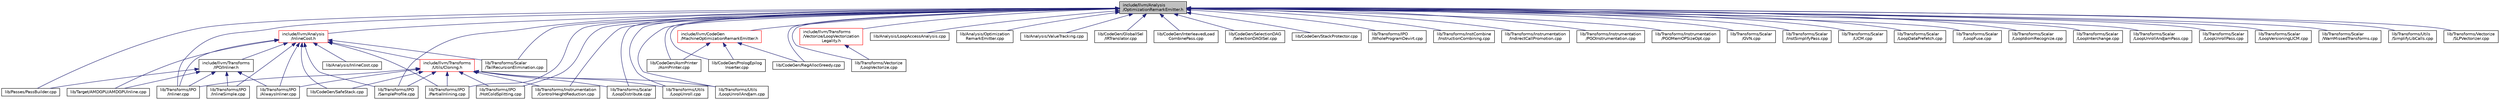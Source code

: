 digraph "include/llvm/Analysis/OptimizationRemarkEmitter.h"
{
 // LATEX_PDF_SIZE
  bgcolor="transparent";
  edge [fontname="Helvetica",fontsize="10",labelfontname="Helvetica",labelfontsize="10"];
  node [fontname="Helvetica",fontsize="10",shape="box"];
  Node1 [label="include/llvm/Analysis\l/OptimizationRemarkEmitter.h",height=0.2,width=0.4,color="black", fillcolor="grey75", style="filled", fontcolor="black",tooltip=" "];
  Node1 -> Node2 [dir="back",color="midnightblue",fontsize="10",style="solid",fontname="Helvetica"];
  Node2 [label="include/llvm/Analysis\l/InlineCost.h",height=0.2,width=0.4,color="red",URL="$InlineCost_8h.html",tooltip=" "];
  Node2 -> Node3 [dir="back",color="midnightblue",fontsize="10",style="solid",fontname="Helvetica"];
  Node3 [label="include/llvm/Transforms\l/IPO/Inliner.h",height=0.2,width=0.4,color="black",URL="$Inliner_8h.html",tooltip=" "];
  Node3 -> Node4 [dir="back",color="midnightblue",fontsize="10",style="solid",fontname="Helvetica"];
  Node4 [label="lib/Passes/PassBuilder.cpp",height=0.2,width=0.4,color="black",URL="$PassBuilder_8cpp.html",tooltip="This file provides the implementation of the PassBuilder based on our static pass registry as well as..."];
  Node3 -> Node5 [dir="back",color="midnightblue",fontsize="10",style="solid",fontname="Helvetica"];
  Node5 [label="lib/Target/AMDGPU/AMDGPUInline.cpp",height=0.2,width=0.4,color="black",URL="$AMDGPUInline_8cpp.html",tooltip="This is AMDGPU specific replacement of the standard inliner."];
  Node3 -> Node6 [dir="back",color="midnightblue",fontsize="10",style="solid",fontname="Helvetica"];
  Node6 [label="lib/Transforms/IPO\l/AlwaysInliner.cpp",height=0.2,width=0.4,color="black",URL="$AlwaysInliner_8cpp.html",tooltip=" "];
  Node3 -> Node7 [dir="back",color="midnightblue",fontsize="10",style="solid",fontname="Helvetica"];
  Node7 [label="lib/Transforms/IPO\l/InlineSimple.cpp",height=0.2,width=0.4,color="black",URL="$InlineSimple_8cpp.html",tooltip=" "];
  Node3 -> Node8 [dir="back",color="midnightblue",fontsize="10",style="solid",fontname="Helvetica"];
  Node8 [label="lib/Transforms/IPO\l/Inliner.cpp",height=0.2,width=0.4,color="black",URL="$Inliner_8cpp.html",tooltip=" "];
  Node2 -> Node9 [dir="back",color="midnightblue",fontsize="10",style="solid",fontname="Helvetica"];
  Node9 [label="include/llvm/Transforms\l/Utils/Cloning.h",height=0.2,width=0.4,color="red",URL="$Cloning_8h.html",tooltip=" "];
  Node9 -> Node10 [dir="back",color="midnightblue",fontsize="10",style="solid",fontname="Helvetica"];
  Node10 [label="lib/CodeGen/SafeStack.cpp",height=0.2,width=0.4,color="black",URL="$SafeStack_8cpp.html",tooltip=" "];
  Node9 -> Node6 [dir="back",color="midnightblue",fontsize="10",style="solid",fontname="Helvetica"];
  Node9 -> Node20 [dir="back",color="midnightblue",fontsize="10",style="solid",fontname="Helvetica"];
  Node20 [label="lib/Transforms/IPO\l/HotColdSplitting.cpp",height=0.2,width=0.4,color="black",URL="$HotColdSplitting_8cpp.html",tooltip="The goal of hot/cold splitting is to improve the memory locality of code."];
  Node9 -> Node8 [dir="back",color="midnightblue",fontsize="10",style="solid",fontname="Helvetica"];
  Node9 -> Node21 [dir="back",color="midnightblue",fontsize="10",style="solid",fontname="Helvetica"];
  Node21 [label="lib/Transforms/IPO\l/PartialInlining.cpp",height=0.2,width=0.4,color="black",URL="$PartialInlining_8cpp.html",tooltip=" "];
  Node9 -> Node22 [dir="back",color="midnightblue",fontsize="10",style="solid",fontname="Helvetica"];
  Node22 [label="lib/Transforms/IPO\l/SampleProfile.cpp",height=0.2,width=0.4,color="black",URL="$SampleProfile_8cpp.html",tooltip=" "];
  Node9 -> Node24 [dir="back",color="midnightblue",fontsize="10",style="solid",fontname="Helvetica"];
  Node24 [label="lib/Transforms/Instrumentation\l/ControlHeightReduction.cpp",height=0.2,width=0.4,color="black",URL="$ControlHeightReduction_8cpp.html",tooltip=" "];
  Node9 -> Node28 [dir="back",color="midnightblue",fontsize="10",style="solid",fontname="Helvetica"];
  Node28 [label="lib/Transforms/Scalar\l/LoopDistribute.cpp",height=0.2,width=0.4,color="black",URL="$LoopDistribute_8cpp.html",tooltip=" "];
  Node9 -> Node36 [dir="back",color="midnightblue",fontsize="10",style="solid",fontname="Helvetica"];
  Node36 [label="lib/Transforms/Utils\l/LoopUnroll.cpp",height=0.2,width=0.4,color="black",URL="$LoopUnroll_8cpp.html",tooltip=" "];
  Node9 -> Node37 [dir="back",color="midnightblue",fontsize="10",style="solid",fontname="Helvetica"];
  Node37 [label="lib/Transforms/Utils\l/LoopUnrollAndJam.cpp",height=0.2,width=0.4,color="black",URL="$LoopUnrollAndJam_8cpp.html",tooltip=" "];
  Node2 -> Node42 [dir="back",color="midnightblue",fontsize="10",style="solid",fontname="Helvetica"];
  Node42 [label="lib/Analysis/InlineCost.cpp",height=0.2,width=0.4,color="black",URL="$InlineCost_8cpp.html",tooltip=" "];
  Node2 -> Node10 [dir="back",color="midnightblue",fontsize="10",style="solid",fontname="Helvetica"];
  Node2 -> Node5 [dir="back",color="midnightblue",fontsize="10",style="solid",fontname="Helvetica"];
  Node2 -> Node6 [dir="back",color="midnightblue",fontsize="10",style="solid",fontname="Helvetica"];
  Node2 -> Node7 [dir="back",color="midnightblue",fontsize="10",style="solid",fontname="Helvetica"];
  Node2 -> Node8 [dir="back",color="midnightblue",fontsize="10",style="solid",fontname="Helvetica"];
  Node2 -> Node21 [dir="back",color="midnightblue",fontsize="10",style="solid",fontname="Helvetica"];
  Node2 -> Node22 [dir="back",color="midnightblue",fontsize="10",style="solid",fontname="Helvetica"];
  Node2 -> Node44 [dir="back",color="midnightblue",fontsize="10",style="solid",fontname="Helvetica"];
  Node44 [label="lib/Transforms/Scalar\l/TailRecursionElimination.cpp",height=0.2,width=0.4,color="black",URL="$TailRecursionElimination_8cpp.html",tooltip=" "];
  Node1 -> Node45 [dir="back",color="midnightblue",fontsize="10",style="solid",fontname="Helvetica"];
  Node45 [label="include/llvm/CodeGen\l/MachineOptimizationRemarkEmitter.h",height=0.2,width=0.4,color="red",URL="$MachineOptimizationRemarkEmitter_8h.html",tooltip="===- MachineOptimizationRemarkEmitter.h - Opt Diagnostics -*- C++ -*-—===//"];
  Node45 -> Node53 [dir="back",color="midnightblue",fontsize="10",style="solid",fontname="Helvetica"];
  Node53 [label="lib/CodeGen/AsmPrinter\l/AsmPrinter.cpp",height=0.2,width=0.4,color="black",URL="$AsmPrinter_8cpp.html",tooltip=" "];
  Node45 -> Node61 [dir="back",color="midnightblue",fontsize="10",style="solid",fontname="Helvetica"];
  Node61 [label="lib/CodeGen/PrologEpilog\lInserter.cpp",height=0.2,width=0.4,color="black",URL="$PrologEpilogInserter_8cpp.html",tooltip=" "];
  Node45 -> Node62 [dir="back",color="midnightblue",fontsize="10",style="solid",fontname="Helvetica"];
  Node62 [label="lib/CodeGen/RegAllocGreedy.cpp",height=0.2,width=0.4,color="black",URL="$RegAllocGreedy_8cpp.html",tooltip=" "];
  Node1 -> Node64 [dir="back",color="midnightblue",fontsize="10",style="solid",fontname="Helvetica"];
  Node64 [label="include/llvm/Transforms\l/Vectorize/LoopVectorization\lLegality.h",height=0.2,width=0.4,color="red",URL="$LoopVectorizationLegality_8h.html",tooltip="This file defines the LoopVectorizationLegality class."];
  Node64 -> Node66 [dir="back",color="midnightblue",fontsize="10",style="solid",fontname="Helvetica"];
  Node66 [label="lib/Transforms/Vectorize\l/LoopVectorize.cpp",height=0.2,width=0.4,color="black",URL="$LoopVectorize_8cpp.html",tooltip=" "];
  Node1 -> Node69 [dir="back",color="midnightblue",fontsize="10",style="solid",fontname="Helvetica"];
  Node69 [label="lib/Analysis/LoopAccessAnalysis.cpp",height=0.2,width=0.4,color="black",URL="$LoopAccessAnalysis_8cpp.html",tooltip=" "];
  Node1 -> Node70 [dir="back",color="midnightblue",fontsize="10",style="solid",fontname="Helvetica"];
  Node70 [label="lib/Analysis/Optimization\lRemarkEmitter.cpp",height=0.2,width=0.4,color="black",URL="$OptimizationRemarkEmitter_8cpp.html",tooltip=" "];
  Node1 -> Node71 [dir="back",color="midnightblue",fontsize="10",style="solid",fontname="Helvetica"];
  Node71 [label="lib/Analysis/ValueTracking.cpp",height=0.2,width=0.4,color="black",URL="$ValueTracking_8cpp.html",tooltip=" "];
  Node1 -> Node53 [dir="back",color="midnightblue",fontsize="10",style="solid",fontname="Helvetica"];
  Node1 -> Node72 [dir="back",color="midnightblue",fontsize="10",style="solid",fontname="Helvetica"];
  Node72 [label="lib/CodeGen/GlobalISel\l/IRTranslator.cpp",height=0.2,width=0.4,color="black",URL="$IRTranslator_8cpp.html",tooltip="This file implements the IRTranslator class."];
  Node1 -> Node73 [dir="back",color="midnightblue",fontsize="10",style="solid",fontname="Helvetica"];
  Node73 [label="lib/CodeGen/InterleavedLoad\lCombinePass.cpp",height=0.2,width=0.4,color="black",URL="$InterleavedLoadCombinePass_8cpp.html",tooltip=" "];
  Node1 -> Node61 [dir="back",color="midnightblue",fontsize="10",style="solid",fontname="Helvetica"];
  Node1 -> Node62 [dir="back",color="midnightblue",fontsize="10",style="solid",fontname="Helvetica"];
  Node1 -> Node74 [dir="back",color="midnightblue",fontsize="10",style="solid",fontname="Helvetica"];
  Node74 [label="lib/CodeGen/SelectionDAG\l/SelectionDAGISel.cpp",height=0.2,width=0.4,color="black",URL="$SelectionDAGISel_8cpp.html",tooltip=" "];
  Node1 -> Node75 [dir="back",color="midnightblue",fontsize="10",style="solid",fontname="Helvetica"];
  Node75 [label="lib/CodeGen/StackProtector.cpp",height=0.2,width=0.4,color="black",URL="$StackProtector_8cpp.html",tooltip=" "];
  Node1 -> Node4 [dir="back",color="midnightblue",fontsize="10",style="solid",fontname="Helvetica"];
  Node1 -> Node20 [dir="back",color="midnightblue",fontsize="10",style="solid",fontname="Helvetica"];
  Node1 -> Node8 [dir="back",color="midnightblue",fontsize="10",style="solid",fontname="Helvetica"];
  Node1 -> Node21 [dir="back",color="midnightblue",fontsize="10",style="solid",fontname="Helvetica"];
  Node1 -> Node22 [dir="back",color="midnightblue",fontsize="10",style="solid",fontname="Helvetica"];
  Node1 -> Node76 [dir="back",color="midnightblue",fontsize="10",style="solid",fontname="Helvetica"];
  Node76 [label="lib/Transforms/IPO\l/WholeProgramDevirt.cpp",height=0.2,width=0.4,color="black",URL="$WholeProgramDevirt_8cpp.html",tooltip=" "];
  Node1 -> Node77 [dir="back",color="midnightblue",fontsize="10",style="solid",fontname="Helvetica"];
  Node77 [label="lib/Transforms/InstCombine\l/InstructionCombining.cpp",height=0.2,width=0.4,color="black",URL="$InstructionCombining_8cpp.html",tooltip=" "];
  Node1 -> Node24 [dir="back",color="midnightblue",fontsize="10",style="solid",fontname="Helvetica"];
  Node1 -> Node78 [dir="back",color="midnightblue",fontsize="10",style="solid",fontname="Helvetica"];
  Node78 [label="lib/Transforms/Instrumentation\l/IndirectCallPromotion.cpp",height=0.2,width=0.4,color="black",URL="$IndirectCallPromotion_8cpp.html",tooltip=" "];
  Node1 -> Node79 [dir="back",color="midnightblue",fontsize="10",style="solid",fontname="Helvetica"];
  Node79 [label="lib/Transforms/Instrumentation\l/PGOInstrumentation.cpp",height=0.2,width=0.4,color="black",URL="$PGOInstrumentation_8cpp.html",tooltip=" "];
  Node1 -> Node80 [dir="back",color="midnightblue",fontsize="10",style="solid",fontname="Helvetica"];
  Node80 [label="lib/Transforms/Instrumentation\l/PGOMemOPSizeOpt.cpp",height=0.2,width=0.4,color="black",URL="$PGOMemOPSizeOpt_8cpp.html",tooltip=" "];
  Node1 -> Node81 [dir="back",color="midnightblue",fontsize="10",style="solid",fontname="Helvetica"];
  Node81 [label="lib/Transforms/Scalar\l/GVN.cpp",height=0.2,width=0.4,color="black",URL="$GVN_8cpp.html",tooltip=" "];
  Node1 -> Node82 [dir="back",color="midnightblue",fontsize="10",style="solid",fontname="Helvetica"];
  Node82 [label="lib/Transforms/Scalar\l/InstSimplifyPass.cpp",height=0.2,width=0.4,color="black",URL="$InstSimplifyPass_8cpp.html",tooltip=" "];
  Node1 -> Node83 [dir="back",color="midnightblue",fontsize="10",style="solid",fontname="Helvetica"];
  Node83 [label="lib/Transforms/Scalar\l/LICM.cpp",height=0.2,width=0.4,color="black",URL="$LICM_8cpp.html",tooltip=" "];
  Node1 -> Node84 [dir="back",color="midnightblue",fontsize="10",style="solid",fontname="Helvetica"];
  Node84 [label="lib/Transforms/Scalar\l/LoopDataPrefetch.cpp",height=0.2,width=0.4,color="black",URL="$LoopDataPrefetch_8cpp.html",tooltip=" "];
  Node1 -> Node28 [dir="back",color="midnightblue",fontsize="10",style="solid",fontname="Helvetica"];
  Node1 -> Node85 [dir="back",color="midnightblue",fontsize="10",style="solid",fontname="Helvetica"];
  Node85 [label="lib/Transforms/Scalar\l/LoopFuse.cpp",height=0.2,width=0.4,color="black",URL="$LoopFuse_8cpp.html",tooltip="This file implements the loop fusion pass."];
  Node1 -> Node86 [dir="back",color="midnightblue",fontsize="10",style="solid",fontname="Helvetica"];
  Node86 [label="lib/Transforms/Scalar\l/LoopIdiomRecognize.cpp",height=0.2,width=0.4,color="black",URL="$LoopIdiomRecognize_8cpp.html",tooltip=" "];
  Node1 -> Node87 [dir="back",color="midnightblue",fontsize="10",style="solid",fontname="Helvetica"];
  Node87 [label="lib/Transforms/Scalar\l/LoopInterchange.cpp",height=0.2,width=0.4,color="black",URL="$LoopInterchange_8cpp.html",tooltip=" "];
  Node1 -> Node88 [dir="back",color="midnightblue",fontsize="10",style="solid",fontname="Helvetica"];
  Node88 [label="lib/Transforms/Scalar\l/LoopUnrollAndJamPass.cpp",height=0.2,width=0.4,color="black",URL="$LoopUnrollAndJamPass_8cpp.html",tooltip=" "];
  Node1 -> Node89 [dir="back",color="midnightblue",fontsize="10",style="solid",fontname="Helvetica"];
  Node89 [label="lib/Transforms/Scalar\l/LoopUnrollPass.cpp",height=0.2,width=0.4,color="black",URL="$LoopUnrollPass_8cpp.html",tooltip=" "];
  Node1 -> Node90 [dir="back",color="midnightblue",fontsize="10",style="solid",fontname="Helvetica"];
  Node90 [label="lib/Transforms/Scalar\l/LoopVersioningLICM.cpp",height=0.2,width=0.4,color="black",URL="$LoopVersioningLICM_8cpp.html",tooltip=" "];
  Node1 -> Node44 [dir="back",color="midnightblue",fontsize="10",style="solid",fontname="Helvetica"];
  Node1 -> Node91 [dir="back",color="midnightblue",fontsize="10",style="solid",fontname="Helvetica"];
  Node91 [label="lib/Transforms/Scalar\l/WarnMissedTransforms.cpp",height=0.2,width=0.4,color="black",URL="$WarnMissedTransforms_8cpp.html",tooltip=" "];
  Node1 -> Node36 [dir="back",color="midnightblue",fontsize="10",style="solid",fontname="Helvetica"];
  Node1 -> Node37 [dir="back",color="midnightblue",fontsize="10",style="solid",fontname="Helvetica"];
  Node1 -> Node92 [dir="back",color="midnightblue",fontsize="10",style="solid",fontname="Helvetica"];
  Node92 [label="lib/Transforms/Utils\l/SimplifyLibCalls.cpp",height=0.2,width=0.4,color="black",URL="$SimplifyLibCalls_8cpp.html",tooltip=" "];
  Node1 -> Node66 [dir="back",color="midnightblue",fontsize="10",style="solid",fontname="Helvetica"];
  Node1 -> Node93 [dir="back",color="midnightblue",fontsize="10",style="solid",fontname="Helvetica"];
  Node93 [label="lib/Transforms/Vectorize\l/SLPVectorizer.cpp",height=0.2,width=0.4,color="black",URL="$SLPVectorizer_8cpp.html",tooltip=" "];
}
